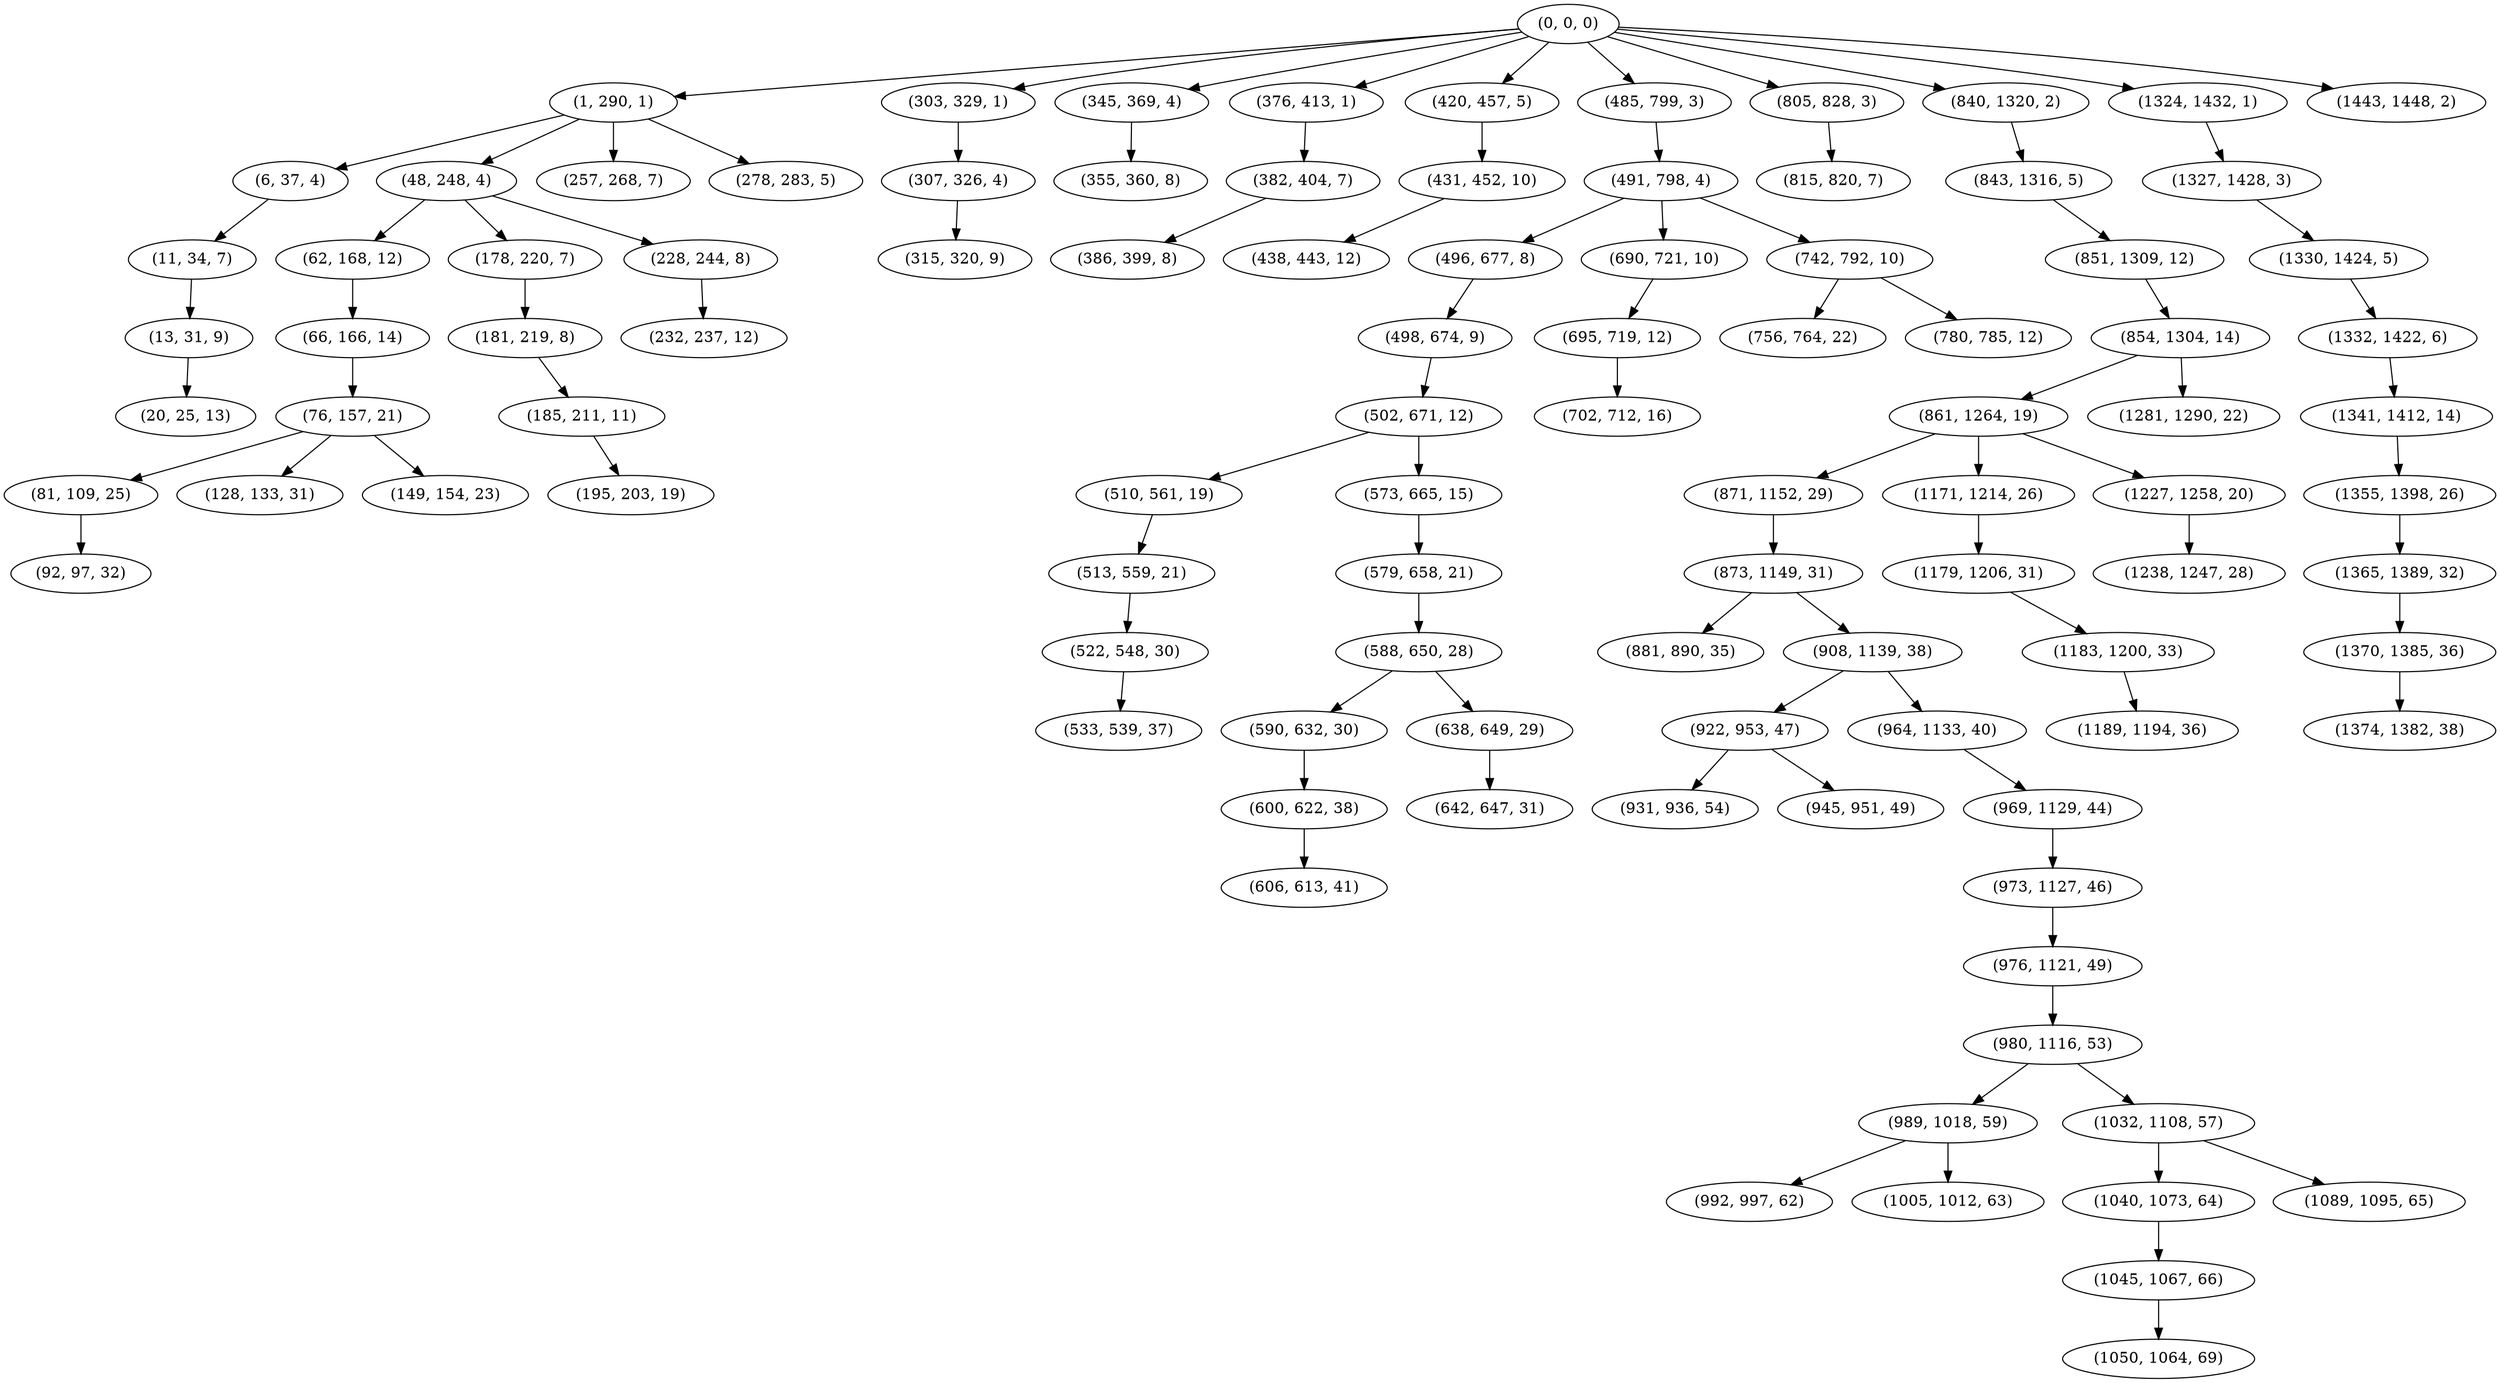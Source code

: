 digraph tree {
    "(0, 0, 0)";
    "(1, 290, 1)";
    "(6, 37, 4)";
    "(11, 34, 7)";
    "(13, 31, 9)";
    "(20, 25, 13)";
    "(48, 248, 4)";
    "(62, 168, 12)";
    "(66, 166, 14)";
    "(76, 157, 21)";
    "(81, 109, 25)";
    "(92, 97, 32)";
    "(128, 133, 31)";
    "(149, 154, 23)";
    "(178, 220, 7)";
    "(181, 219, 8)";
    "(185, 211, 11)";
    "(195, 203, 19)";
    "(228, 244, 8)";
    "(232, 237, 12)";
    "(257, 268, 7)";
    "(278, 283, 5)";
    "(303, 329, 1)";
    "(307, 326, 4)";
    "(315, 320, 9)";
    "(345, 369, 4)";
    "(355, 360, 8)";
    "(376, 413, 1)";
    "(382, 404, 7)";
    "(386, 399, 8)";
    "(420, 457, 5)";
    "(431, 452, 10)";
    "(438, 443, 12)";
    "(485, 799, 3)";
    "(491, 798, 4)";
    "(496, 677, 8)";
    "(498, 674, 9)";
    "(502, 671, 12)";
    "(510, 561, 19)";
    "(513, 559, 21)";
    "(522, 548, 30)";
    "(533, 539, 37)";
    "(573, 665, 15)";
    "(579, 658, 21)";
    "(588, 650, 28)";
    "(590, 632, 30)";
    "(600, 622, 38)";
    "(606, 613, 41)";
    "(638, 649, 29)";
    "(642, 647, 31)";
    "(690, 721, 10)";
    "(695, 719, 12)";
    "(702, 712, 16)";
    "(742, 792, 10)";
    "(756, 764, 22)";
    "(780, 785, 12)";
    "(805, 828, 3)";
    "(815, 820, 7)";
    "(840, 1320, 2)";
    "(843, 1316, 5)";
    "(851, 1309, 12)";
    "(854, 1304, 14)";
    "(861, 1264, 19)";
    "(871, 1152, 29)";
    "(873, 1149, 31)";
    "(881, 890, 35)";
    "(908, 1139, 38)";
    "(922, 953, 47)";
    "(931, 936, 54)";
    "(945, 951, 49)";
    "(964, 1133, 40)";
    "(969, 1129, 44)";
    "(973, 1127, 46)";
    "(976, 1121, 49)";
    "(980, 1116, 53)";
    "(989, 1018, 59)";
    "(992, 997, 62)";
    "(1005, 1012, 63)";
    "(1032, 1108, 57)";
    "(1040, 1073, 64)";
    "(1045, 1067, 66)";
    "(1050, 1064, 69)";
    "(1089, 1095, 65)";
    "(1171, 1214, 26)";
    "(1179, 1206, 31)";
    "(1183, 1200, 33)";
    "(1189, 1194, 36)";
    "(1227, 1258, 20)";
    "(1238, 1247, 28)";
    "(1281, 1290, 22)";
    "(1324, 1432, 1)";
    "(1327, 1428, 3)";
    "(1330, 1424, 5)";
    "(1332, 1422, 6)";
    "(1341, 1412, 14)";
    "(1355, 1398, 26)";
    "(1365, 1389, 32)";
    "(1370, 1385, 36)";
    "(1374, 1382, 38)";
    "(1443, 1448, 2)";
    "(0, 0, 0)" -> "(1, 290, 1)";
    "(0, 0, 0)" -> "(303, 329, 1)";
    "(0, 0, 0)" -> "(345, 369, 4)";
    "(0, 0, 0)" -> "(376, 413, 1)";
    "(0, 0, 0)" -> "(420, 457, 5)";
    "(0, 0, 0)" -> "(485, 799, 3)";
    "(0, 0, 0)" -> "(805, 828, 3)";
    "(0, 0, 0)" -> "(840, 1320, 2)";
    "(0, 0, 0)" -> "(1324, 1432, 1)";
    "(0, 0, 0)" -> "(1443, 1448, 2)";
    "(1, 290, 1)" -> "(6, 37, 4)";
    "(1, 290, 1)" -> "(48, 248, 4)";
    "(1, 290, 1)" -> "(257, 268, 7)";
    "(1, 290, 1)" -> "(278, 283, 5)";
    "(6, 37, 4)" -> "(11, 34, 7)";
    "(11, 34, 7)" -> "(13, 31, 9)";
    "(13, 31, 9)" -> "(20, 25, 13)";
    "(48, 248, 4)" -> "(62, 168, 12)";
    "(48, 248, 4)" -> "(178, 220, 7)";
    "(48, 248, 4)" -> "(228, 244, 8)";
    "(62, 168, 12)" -> "(66, 166, 14)";
    "(66, 166, 14)" -> "(76, 157, 21)";
    "(76, 157, 21)" -> "(81, 109, 25)";
    "(76, 157, 21)" -> "(128, 133, 31)";
    "(76, 157, 21)" -> "(149, 154, 23)";
    "(81, 109, 25)" -> "(92, 97, 32)";
    "(178, 220, 7)" -> "(181, 219, 8)";
    "(181, 219, 8)" -> "(185, 211, 11)";
    "(185, 211, 11)" -> "(195, 203, 19)";
    "(228, 244, 8)" -> "(232, 237, 12)";
    "(303, 329, 1)" -> "(307, 326, 4)";
    "(307, 326, 4)" -> "(315, 320, 9)";
    "(345, 369, 4)" -> "(355, 360, 8)";
    "(376, 413, 1)" -> "(382, 404, 7)";
    "(382, 404, 7)" -> "(386, 399, 8)";
    "(420, 457, 5)" -> "(431, 452, 10)";
    "(431, 452, 10)" -> "(438, 443, 12)";
    "(485, 799, 3)" -> "(491, 798, 4)";
    "(491, 798, 4)" -> "(496, 677, 8)";
    "(491, 798, 4)" -> "(690, 721, 10)";
    "(491, 798, 4)" -> "(742, 792, 10)";
    "(496, 677, 8)" -> "(498, 674, 9)";
    "(498, 674, 9)" -> "(502, 671, 12)";
    "(502, 671, 12)" -> "(510, 561, 19)";
    "(502, 671, 12)" -> "(573, 665, 15)";
    "(510, 561, 19)" -> "(513, 559, 21)";
    "(513, 559, 21)" -> "(522, 548, 30)";
    "(522, 548, 30)" -> "(533, 539, 37)";
    "(573, 665, 15)" -> "(579, 658, 21)";
    "(579, 658, 21)" -> "(588, 650, 28)";
    "(588, 650, 28)" -> "(590, 632, 30)";
    "(588, 650, 28)" -> "(638, 649, 29)";
    "(590, 632, 30)" -> "(600, 622, 38)";
    "(600, 622, 38)" -> "(606, 613, 41)";
    "(638, 649, 29)" -> "(642, 647, 31)";
    "(690, 721, 10)" -> "(695, 719, 12)";
    "(695, 719, 12)" -> "(702, 712, 16)";
    "(742, 792, 10)" -> "(756, 764, 22)";
    "(742, 792, 10)" -> "(780, 785, 12)";
    "(805, 828, 3)" -> "(815, 820, 7)";
    "(840, 1320, 2)" -> "(843, 1316, 5)";
    "(843, 1316, 5)" -> "(851, 1309, 12)";
    "(851, 1309, 12)" -> "(854, 1304, 14)";
    "(854, 1304, 14)" -> "(861, 1264, 19)";
    "(854, 1304, 14)" -> "(1281, 1290, 22)";
    "(861, 1264, 19)" -> "(871, 1152, 29)";
    "(861, 1264, 19)" -> "(1171, 1214, 26)";
    "(861, 1264, 19)" -> "(1227, 1258, 20)";
    "(871, 1152, 29)" -> "(873, 1149, 31)";
    "(873, 1149, 31)" -> "(881, 890, 35)";
    "(873, 1149, 31)" -> "(908, 1139, 38)";
    "(908, 1139, 38)" -> "(922, 953, 47)";
    "(908, 1139, 38)" -> "(964, 1133, 40)";
    "(922, 953, 47)" -> "(931, 936, 54)";
    "(922, 953, 47)" -> "(945, 951, 49)";
    "(964, 1133, 40)" -> "(969, 1129, 44)";
    "(969, 1129, 44)" -> "(973, 1127, 46)";
    "(973, 1127, 46)" -> "(976, 1121, 49)";
    "(976, 1121, 49)" -> "(980, 1116, 53)";
    "(980, 1116, 53)" -> "(989, 1018, 59)";
    "(980, 1116, 53)" -> "(1032, 1108, 57)";
    "(989, 1018, 59)" -> "(992, 997, 62)";
    "(989, 1018, 59)" -> "(1005, 1012, 63)";
    "(1032, 1108, 57)" -> "(1040, 1073, 64)";
    "(1032, 1108, 57)" -> "(1089, 1095, 65)";
    "(1040, 1073, 64)" -> "(1045, 1067, 66)";
    "(1045, 1067, 66)" -> "(1050, 1064, 69)";
    "(1171, 1214, 26)" -> "(1179, 1206, 31)";
    "(1179, 1206, 31)" -> "(1183, 1200, 33)";
    "(1183, 1200, 33)" -> "(1189, 1194, 36)";
    "(1227, 1258, 20)" -> "(1238, 1247, 28)";
    "(1324, 1432, 1)" -> "(1327, 1428, 3)";
    "(1327, 1428, 3)" -> "(1330, 1424, 5)";
    "(1330, 1424, 5)" -> "(1332, 1422, 6)";
    "(1332, 1422, 6)" -> "(1341, 1412, 14)";
    "(1341, 1412, 14)" -> "(1355, 1398, 26)";
    "(1355, 1398, 26)" -> "(1365, 1389, 32)";
    "(1365, 1389, 32)" -> "(1370, 1385, 36)";
    "(1370, 1385, 36)" -> "(1374, 1382, 38)";
}

